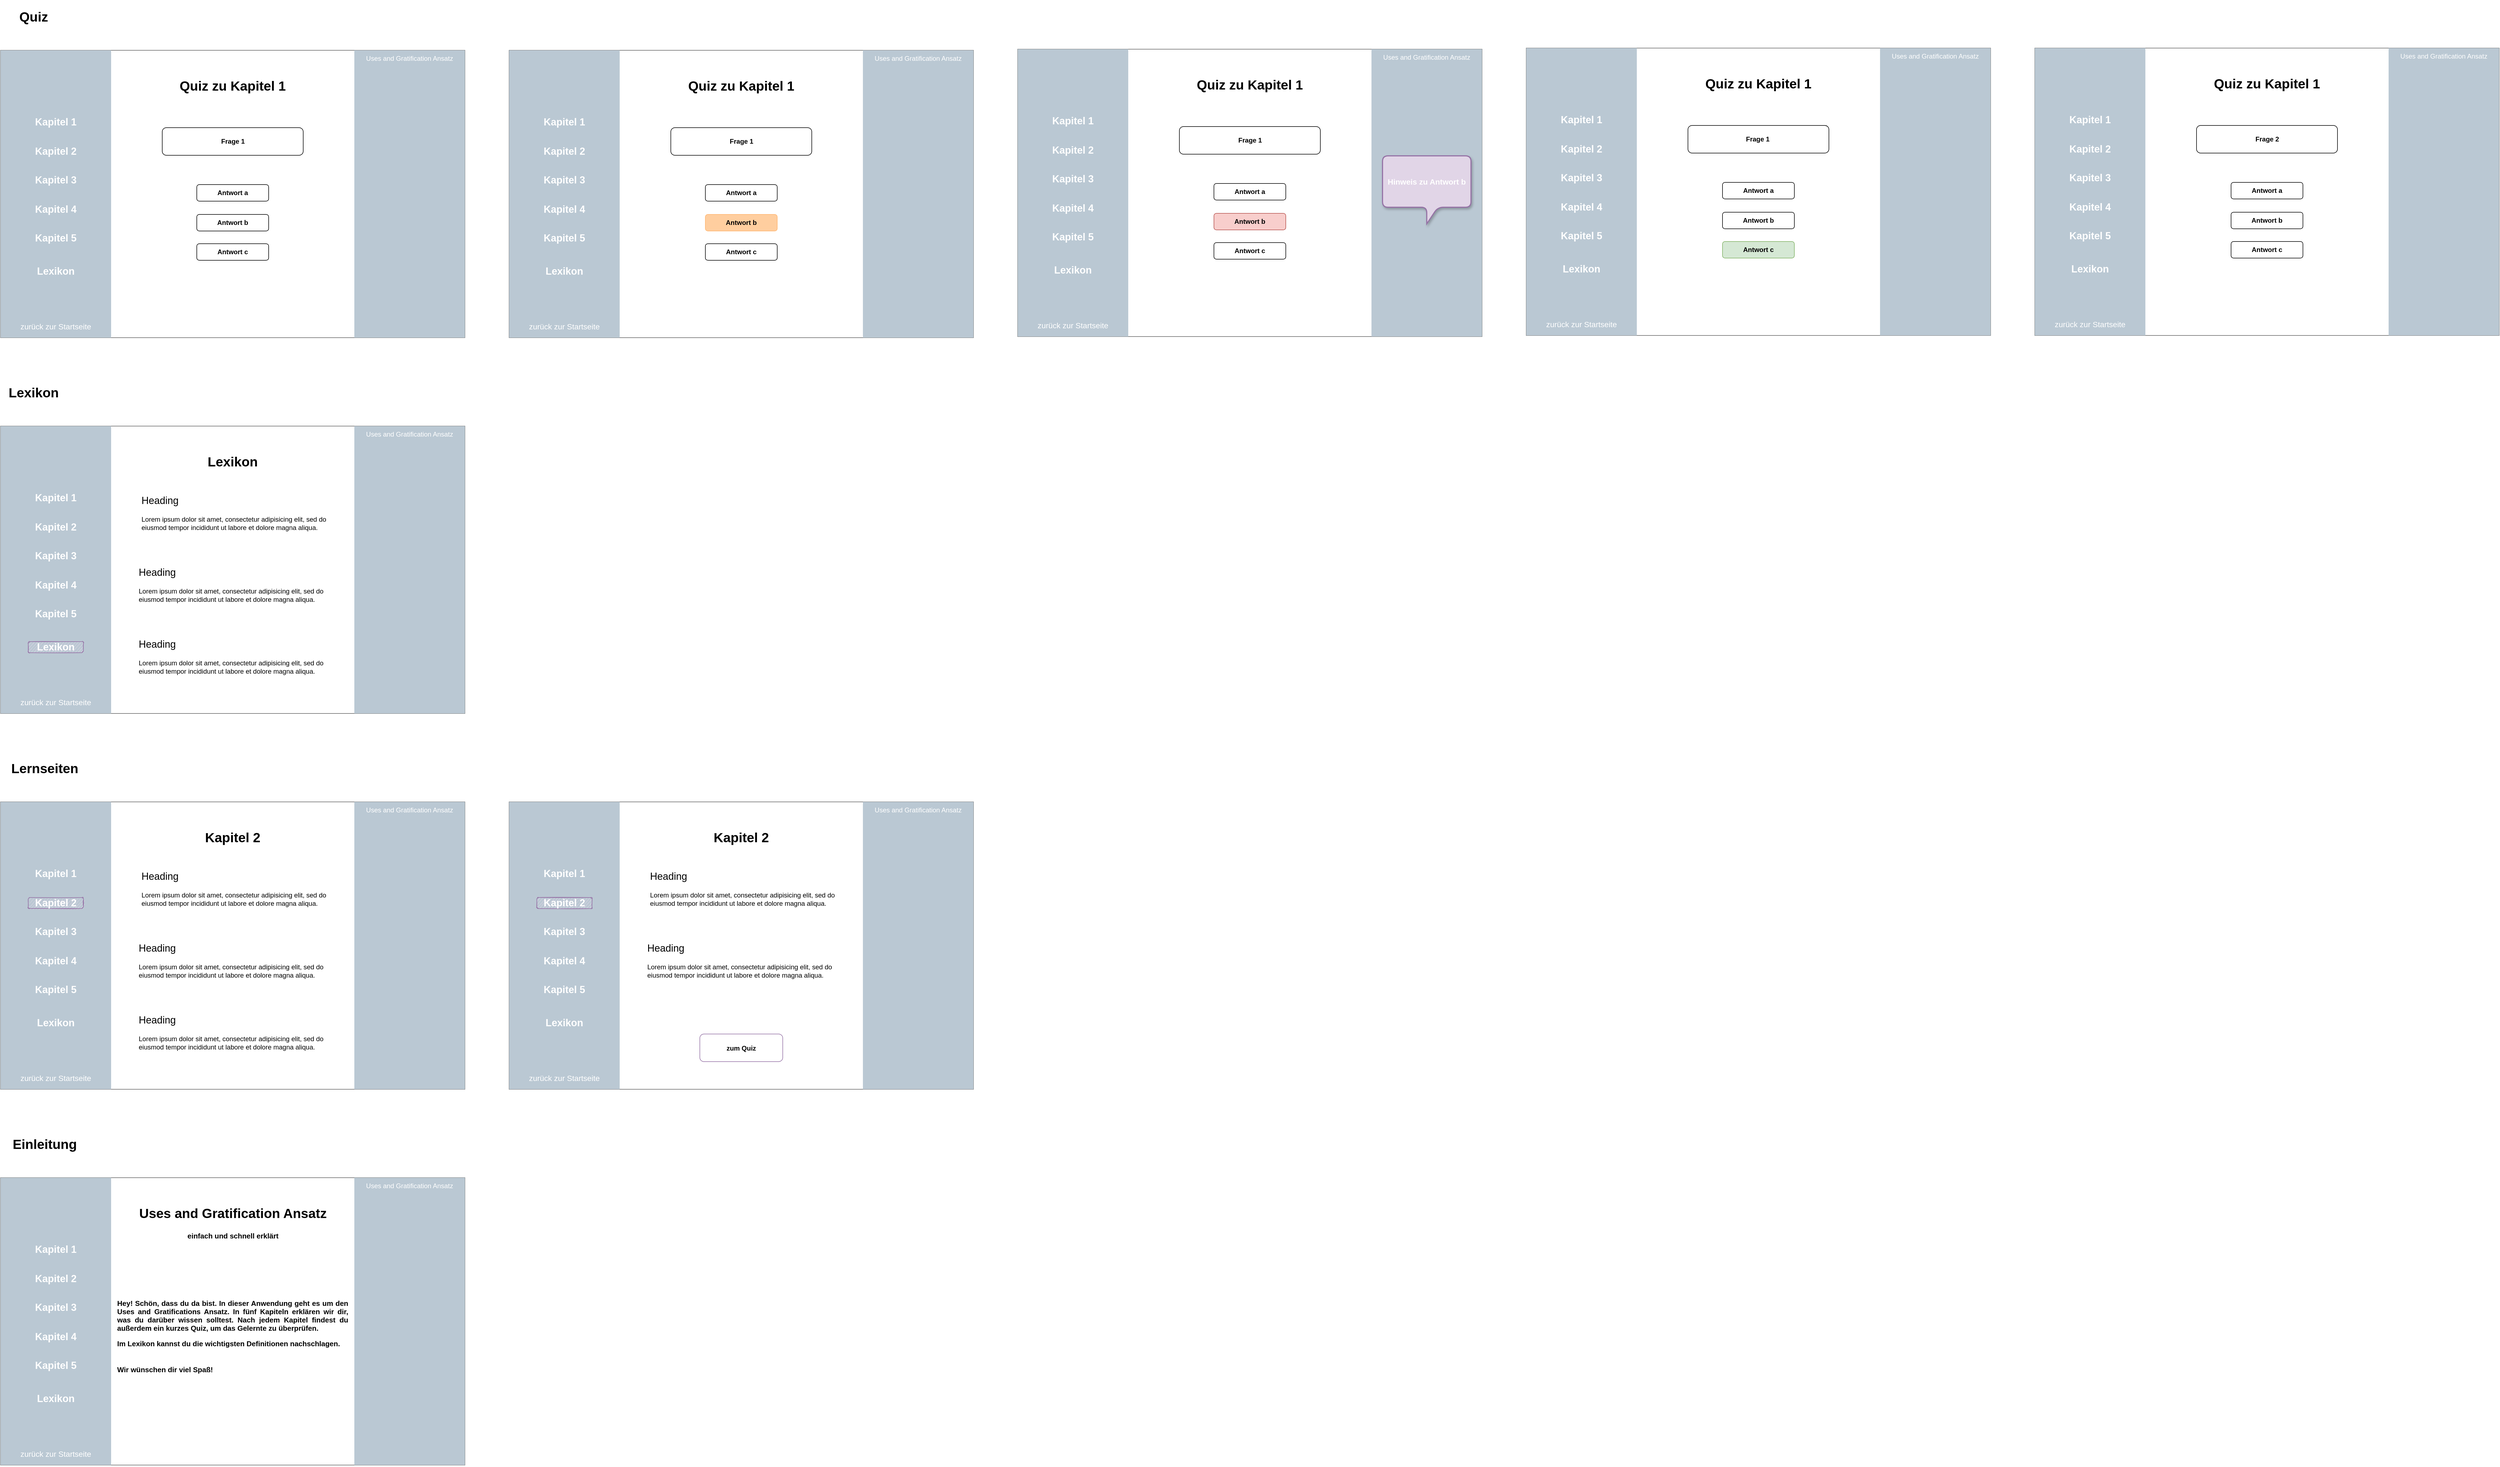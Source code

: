 <mxfile version="14.6.13" type="device"><diagram id="f80fWPMVL2kxxbY2-83i" name="Seite-1"><mxGraphModel dx="1450" dy="1092" grid="1" gridSize="10" guides="1" tooltips="1" connect="1" arrows="1" fold="1" page="1" pageScale="1" pageWidth="2336" pageHeight="1654" math="0" shadow="0"><root><mxCell id="0"/><mxCell id="1" parent="0"/><mxCell id="KpvY7BGP-qrZuHmAkYZf-1" value="" style="rounded=0;whiteSpace=wrap;html=1;strokeWidth=1;strokeColor=#666666;fontColor=#333333;fillColor=#FFFFFF;" parent="1" vertex="1"><mxGeometry x="200" y="160" width="840" height="520" as="geometry"/></mxCell><mxCell id="KpvY7BGP-qrZuHmAkYZf-2" value="&lt;b&gt;Frage 1&lt;/b&gt;" style="rounded=1;whiteSpace=wrap;html=1;strokeWidth=1;fillColor=#FFFFFF;" parent="1" vertex="1"><mxGeometry x="492.5" y="300" width="255" height="50" as="geometry"/></mxCell><mxCell id="KpvY7BGP-qrZuHmAkYZf-3" value="&lt;b&gt;Antwort a&lt;/b&gt;" style="rounded=1;whiteSpace=wrap;html=1;strokeWidth=1;fillColor=#FFFFFF;" parent="1" vertex="1"><mxGeometry x="555" y="403" width="130" height="30" as="geometry"/></mxCell><mxCell id="KpvY7BGP-qrZuHmAkYZf-4" value="&lt;b&gt;Antwort b&lt;/b&gt;" style="rounded=1;whiteSpace=wrap;html=1;strokeWidth=1;fillColor=#FFFFFF;" parent="1" vertex="1"><mxGeometry x="555" y="457" width="130" height="30" as="geometry"/></mxCell><mxCell id="KpvY7BGP-qrZuHmAkYZf-5" value="&lt;b&gt;Antwort c&lt;/b&gt;" style="rounded=1;whiteSpace=wrap;html=1;strokeWidth=1;fillColor=#FFFFFF;" parent="1" vertex="1"><mxGeometry x="555" y="510" width="130" height="30" as="geometry"/></mxCell><mxCell id="KpvY7BGP-qrZuHmAkYZf-7" value="&lt;h1&gt;Quiz zu Kapitel 1&lt;/h1&gt;" style="text;html=1;strokeColor=none;fillColor=none;align=center;verticalAlign=middle;whiteSpace=wrap;rounded=0;" parent="1" vertex="1"><mxGeometry x="491.25" y="200" width="257.5" height="50" as="geometry"/></mxCell><mxCell id="KpvY7BGP-qrZuHmAkYZf-8" value="" style="rounded=0;whiteSpace=wrap;html=1;strokeWidth=1;fillColor=#bac8d3;strokeColor=none;" parent="1" vertex="1"><mxGeometry x="200" y="160" width="200" height="520" as="geometry"/></mxCell><mxCell id="KpvY7BGP-qrZuHmAkYZf-9" value="" style="rounded=0;whiteSpace=wrap;html=1;strokeWidth=2;fillColor=#bac8d3;strokeColor=none;" parent="1" vertex="1"><mxGeometry x="840" y="160" width="200" height="520" as="geometry"/></mxCell><mxCell id="KpvY7BGP-qrZuHmAkYZf-15" value="&lt;h2&gt;&lt;b&gt;&lt;font color=&quot;#ffffff&quot;&gt;Lexikon&lt;/font&gt;&lt;/b&gt;&lt;/h2&gt;" style="text;html=1;strokeColor=none;fillColor=none;align=center;verticalAlign=middle;whiteSpace=wrap;rounded=0;" parent="1" vertex="1"><mxGeometry x="250" y="550" width="100" height="20" as="geometry"/></mxCell><mxCell id="KpvY7BGP-qrZuHmAkYZf-10" value="&lt;h2&gt;&lt;b&gt;&lt;font color=&quot;#ffffff&quot;&gt;Kapitel 1&lt;/font&gt;&lt;/b&gt;&lt;/h2&gt;" style="text;html=1;strokeColor=none;fillColor=none;align=center;verticalAlign=middle;whiteSpace=wrap;rounded=0;" parent="1" vertex="1"><mxGeometry x="250" y="280" width="100" height="20" as="geometry"/></mxCell><mxCell id="KpvY7BGP-qrZuHmAkYZf-11" value="&lt;h2&gt;&lt;b&gt;&lt;font color=&quot;#ffffff&quot;&gt;Kapitel 2&lt;/font&gt;&lt;/b&gt;&lt;/h2&gt;" style="text;html=1;strokeColor=none;fillColor=none;align=center;verticalAlign=middle;whiteSpace=wrap;rounded=0;" parent="1" vertex="1"><mxGeometry x="250" y="333" width="100" height="20" as="geometry"/></mxCell><mxCell id="KpvY7BGP-qrZuHmAkYZf-12" value="&lt;h2&gt;&lt;b&gt;&lt;font color=&quot;#ffffff&quot;&gt;Kapitel 3&lt;/font&gt;&lt;/b&gt;&lt;/h2&gt;" style="text;html=1;strokeColor=none;fillColor=none;align=center;verticalAlign=middle;whiteSpace=wrap;rounded=0;" parent="1" vertex="1"><mxGeometry x="250" y="385" width="100" height="20" as="geometry"/></mxCell><mxCell id="KpvY7BGP-qrZuHmAkYZf-13" value="&lt;h2&gt;&lt;b&gt;&lt;font color=&quot;#ffffff&quot;&gt;Kapitel 4&lt;/font&gt;&lt;/b&gt;&lt;/h2&gt;" style="text;html=1;strokeColor=none;fillColor=none;align=center;verticalAlign=middle;whiteSpace=wrap;rounded=0;" parent="1" vertex="1"><mxGeometry x="250" y="438" width="100" height="20" as="geometry"/></mxCell><mxCell id="KpvY7BGP-qrZuHmAkYZf-14" value="&lt;h2&gt;&lt;b&gt;&lt;font color=&quot;#ffffff&quot;&gt;Kapitel 5&lt;/font&gt;&lt;/b&gt;&lt;/h2&gt;" style="text;html=1;strokeColor=none;fillColor=none;align=center;verticalAlign=middle;whiteSpace=wrap;rounded=0;" parent="1" vertex="1"><mxGeometry x="250" y="490" width="100" height="20" as="geometry"/></mxCell><mxCell id="KpvY7BGP-qrZuHmAkYZf-17" value="&lt;h3&gt;&lt;font color=&quot;#ffffff&quot; style=&quot;font-weight: normal&quot;&gt;zurück zur Startseite&lt;/font&gt;&lt;/h3&gt;" style="text;html=1;strokeColor=none;fillColor=none;align=center;verticalAlign=middle;whiteSpace=wrap;rounded=0;" parent="1" vertex="1"><mxGeometry x="225" y="650" width="150" height="20" as="geometry"/></mxCell><mxCell id="KpvY7BGP-qrZuHmAkYZf-18" value="" style="rounded=0;whiteSpace=wrap;html=1;strokeWidth=1;strokeColor=#666666;fontColor=#333333;fillColor=#FFFFFF;" parent="1" vertex="1"><mxGeometry x="1120" y="160" width="840" height="520" as="geometry"/></mxCell><mxCell id="KpvY7BGP-qrZuHmAkYZf-19" value="&lt;b&gt;Frage 1&lt;/b&gt;" style="rounded=1;whiteSpace=wrap;html=1;strokeWidth=1;fillColor=#FFFFFF;" parent="1" vertex="1"><mxGeometry x="1412.5" y="300" width="255" height="50" as="geometry"/></mxCell><mxCell id="KpvY7BGP-qrZuHmAkYZf-20" value="&lt;b&gt;Antwort a&lt;/b&gt;" style="rounded=1;whiteSpace=wrap;html=1;strokeWidth=1;fillColor=#FFFFFF;" parent="1" vertex="1"><mxGeometry x="1475" y="403" width="130" height="30" as="geometry"/></mxCell><mxCell id="KpvY7BGP-qrZuHmAkYZf-21" value="&lt;b&gt;Antwort b&lt;/b&gt;" style="rounded=1;whiteSpace=wrap;html=1;strokeWidth=1;strokeColor=#FFB570;fillColor=#FFCE9F;" parent="1" vertex="1"><mxGeometry x="1475" y="457" width="130" height="30" as="geometry"/></mxCell><mxCell id="KpvY7BGP-qrZuHmAkYZf-22" value="&lt;b&gt;Antwort c&lt;/b&gt;" style="rounded=1;whiteSpace=wrap;html=1;strokeWidth=1;fillColor=#FFFFFF;" parent="1" vertex="1"><mxGeometry x="1475" y="510" width="130" height="30" as="geometry"/></mxCell><mxCell id="KpvY7BGP-qrZuHmAkYZf-23" value="&lt;h1&gt;Quiz zu Kapitel 1&lt;/h1&gt;" style="text;html=1;strokeColor=none;fillColor=none;align=center;verticalAlign=middle;whiteSpace=wrap;rounded=0;" parent="1" vertex="1"><mxGeometry x="1411.25" y="200" width="257.5" height="50" as="geometry"/></mxCell><mxCell id="KpvY7BGP-qrZuHmAkYZf-24" value="" style="rounded=0;whiteSpace=wrap;html=1;strokeWidth=1;fillColor=#bac8d3;strokeColor=none;" parent="1" vertex="1"><mxGeometry x="1120" y="160" width="200" height="520" as="geometry"/></mxCell><mxCell id="KpvY7BGP-qrZuHmAkYZf-25" value="" style="rounded=0;whiteSpace=wrap;html=1;strokeWidth=2;fillColor=#bac8d3;strokeColor=none;" parent="1" vertex="1"><mxGeometry x="1760" y="160" width="200" height="520" as="geometry"/></mxCell><mxCell id="KpvY7BGP-qrZuHmAkYZf-26" value="&lt;h2&gt;&lt;b&gt;&lt;font color=&quot;#ffffff&quot;&gt;Lexikon&lt;/font&gt;&lt;/b&gt;&lt;/h2&gt;" style="text;html=1;strokeColor=none;fillColor=none;align=center;verticalAlign=middle;whiteSpace=wrap;rounded=0;" parent="1" vertex="1"><mxGeometry x="1170" y="550" width="100" height="20" as="geometry"/></mxCell><mxCell id="KpvY7BGP-qrZuHmAkYZf-27" value="&lt;h2&gt;&lt;b&gt;&lt;font color=&quot;#ffffff&quot;&gt;Kapitel 1&lt;/font&gt;&lt;/b&gt;&lt;/h2&gt;" style="text;html=1;strokeColor=none;fillColor=none;align=center;verticalAlign=middle;whiteSpace=wrap;rounded=0;" parent="1" vertex="1"><mxGeometry x="1170" y="280" width="100" height="20" as="geometry"/></mxCell><mxCell id="KpvY7BGP-qrZuHmAkYZf-28" value="&lt;h2&gt;&lt;b&gt;&lt;font color=&quot;#ffffff&quot;&gt;Kapitel 2&lt;/font&gt;&lt;/b&gt;&lt;/h2&gt;" style="text;html=1;strokeColor=none;fillColor=none;align=center;verticalAlign=middle;whiteSpace=wrap;rounded=0;" parent="1" vertex="1"><mxGeometry x="1170" y="333" width="100" height="20" as="geometry"/></mxCell><mxCell id="KpvY7BGP-qrZuHmAkYZf-29" value="&lt;h2&gt;&lt;b&gt;&lt;font color=&quot;#ffffff&quot;&gt;Kapitel 3&lt;/font&gt;&lt;/b&gt;&lt;/h2&gt;" style="text;html=1;strokeColor=none;fillColor=none;align=center;verticalAlign=middle;whiteSpace=wrap;rounded=0;" parent="1" vertex="1"><mxGeometry x="1170" y="385" width="100" height="20" as="geometry"/></mxCell><mxCell id="KpvY7BGP-qrZuHmAkYZf-30" value="&lt;h2&gt;&lt;b&gt;&lt;font color=&quot;#ffffff&quot;&gt;Kapitel 4&lt;/font&gt;&lt;/b&gt;&lt;/h2&gt;" style="text;html=1;strokeColor=none;fillColor=none;align=center;verticalAlign=middle;whiteSpace=wrap;rounded=0;" parent="1" vertex="1"><mxGeometry x="1170" y="438" width="100" height="20" as="geometry"/></mxCell><mxCell id="KpvY7BGP-qrZuHmAkYZf-31" value="&lt;h2&gt;&lt;b&gt;&lt;font color=&quot;#ffffff&quot;&gt;Kapitel 5&lt;/font&gt;&lt;/b&gt;&lt;/h2&gt;" style="text;html=1;strokeColor=none;fillColor=none;align=center;verticalAlign=middle;whiteSpace=wrap;rounded=0;" parent="1" vertex="1"><mxGeometry x="1170" y="490" width="100" height="20" as="geometry"/></mxCell><mxCell id="KpvY7BGP-qrZuHmAkYZf-32" value="&lt;h3&gt;&lt;font color=&quot;#ffffff&quot; style=&quot;font-weight: normal&quot;&gt;zurück zur Startseite&lt;/font&gt;&lt;/h3&gt;" style="text;html=1;strokeColor=none;fillColor=none;align=center;verticalAlign=middle;whiteSpace=wrap;rounded=0;" parent="1" vertex="1"><mxGeometry x="1145" y="650" width="150" height="20" as="geometry"/></mxCell><mxCell id="KpvY7BGP-qrZuHmAkYZf-33" value="" style="rounded=0;whiteSpace=wrap;html=1;strokeWidth=1;strokeColor=#666666;fontColor=#333333;fillColor=#FFFFFF;" parent="1" vertex="1"><mxGeometry x="2040" y="158" width="840" height="520" as="geometry"/></mxCell><mxCell id="KpvY7BGP-qrZuHmAkYZf-34" value="&lt;b&gt;Frage 1&lt;/b&gt;" style="rounded=1;whiteSpace=wrap;html=1;strokeWidth=1;fillColor=#FFFFFF;" parent="1" vertex="1"><mxGeometry x="2332.5" y="298" width="255" height="50" as="geometry"/></mxCell><mxCell id="KpvY7BGP-qrZuHmAkYZf-35" value="&lt;b&gt;Antwort a&lt;/b&gt;" style="rounded=1;whiteSpace=wrap;html=1;strokeWidth=1;fillColor=#FFFFFF;" parent="1" vertex="1"><mxGeometry x="2395" y="401" width="130" height="30" as="geometry"/></mxCell><mxCell id="KpvY7BGP-qrZuHmAkYZf-36" value="&lt;b&gt;Antwort b&lt;/b&gt;" style="rounded=1;whiteSpace=wrap;html=1;strokeWidth=1;fillColor=#f8cecc;strokeColor=#b85450;" parent="1" vertex="1"><mxGeometry x="2395" y="455" width="130" height="30" as="geometry"/></mxCell><mxCell id="KpvY7BGP-qrZuHmAkYZf-37" value="&lt;b&gt;Antwort c&lt;/b&gt;" style="rounded=1;whiteSpace=wrap;html=1;strokeWidth=1;fillColor=#FFFFFF;" parent="1" vertex="1"><mxGeometry x="2395" y="508" width="130" height="30" as="geometry"/></mxCell><mxCell id="KpvY7BGP-qrZuHmAkYZf-38" value="&lt;h1&gt;Quiz zu Kapitel 1&lt;/h1&gt;" style="text;html=1;strokeColor=none;fillColor=none;align=center;verticalAlign=middle;whiteSpace=wrap;rounded=0;" parent="1" vertex="1"><mxGeometry x="2331.25" y="198" width="257.5" height="50" as="geometry"/></mxCell><mxCell id="KpvY7BGP-qrZuHmAkYZf-39" value="" style="rounded=0;whiteSpace=wrap;html=1;strokeWidth=1;fillColor=#bac8d3;strokeColor=none;" parent="1" vertex="1"><mxGeometry x="2040" y="158" width="200" height="520" as="geometry"/></mxCell><mxCell id="KpvY7BGP-qrZuHmAkYZf-40" value="" style="rounded=0;whiteSpace=wrap;html=1;strokeWidth=2;fillColor=#bac8d3;strokeColor=none;" parent="1" vertex="1"><mxGeometry x="2680" y="158" width="200" height="520" as="geometry"/></mxCell><mxCell id="KpvY7BGP-qrZuHmAkYZf-41" value="&lt;h2&gt;&lt;b&gt;&lt;font color=&quot;#ffffff&quot;&gt;Lexikon&lt;/font&gt;&lt;/b&gt;&lt;/h2&gt;" style="text;html=1;strokeColor=none;fillColor=none;align=center;verticalAlign=middle;whiteSpace=wrap;rounded=0;" parent="1" vertex="1"><mxGeometry x="2090" y="548" width="100" height="20" as="geometry"/></mxCell><mxCell id="KpvY7BGP-qrZuHmAkYZf-42" value="&lt;h2&gt;&lt;b&gt;&lt;font color=&quot;#ffffff&quot;&gt;Kapitel 1&lt;/font&gt;&lt;/b&gt;&lt;/h2&gt;" style="text;html=1;strokeColor=none;fillColor=none;align=center;verticalAlign=middle;whiteSpace=wrap;rounded=0;" parent="1" vertex="1"><mxGeometry x="2090" y="278" width="100" height="20" as="geometry"/></mxCell><mxCell id="KpvY7BGP-qrZuHmAkYZf-43" value="&lt;h2&gt;&lt;b&gt;&lt;font color=&quot;#ffffff&quot;&gt;Kapitel 2&lt;/font&gt;&lt;/b&gt;&lt;/h2&gt;" style="text;html=1;strokeColor=none;fillColor=none;align=center;verticalAlign=middle;whiteSpace=wrap;rounded=0;" parent="1" vertex="1"><mxGeometry x="2090" y="331" width="100" height="20" as="geometry"/></mxCell><mxCell id="KpvY7BGP-qrZuHmAkYZf-44" value="&lt;h2&gt;&lt;b&gt;&lt;font color=&quot;#ffffff&quot;&gt;Kapitel 3&lt;/font&gt;&lt;/b&gt;&lt;/h2&gt;" style="text;html=1;strokeColor=none;fillColor=none;align=center;verticalAlign=middle;whiteSpace=wrap;rounded=0;" parent="1" vertex="1"><mxGeometry x="2090" y="383" width="100" height="20" as="geometry"/></mxCell><mxCell id="KpvY7BGP-qrZuHmAkYZf-45" value="&lt;h2&gt;&lt;b&gt;&lt;font color=&quot;#ffffff&quot;&gt;Kapitel 4&lt;/font&gt;&lt;/b&gt;&lt;/h2&gt;" style="text;html=1;strokeColor=none;fillColor=none;align=center;verticalAlign=middle;whiteSpace=wrap;rounded=0;" parent="1" vertex="1"><mxGeometry x="2090" y="436" width="100" height="20" as="geometry"/></mxCell><mxCell id="KpvY7BGP-qrZuHmAkYZf-46" value="&lt;h2&gt;&lt;b&gt;&lt;font color=&quot;#ffffff&quot;&gt;Kapitel 5&lt;/font&gt;&lt;/b&gt;&lt;/h2&gt;" style="text;html=1;strokeColor=none;fillColor=none;align=center;verticalAlign=middle;whiteSpace=wrap;rounded=0;" parent="1" vertex="1"><mxGeometry x="2090" y="488" width="100" height="20" as="geometry"/></mxCell><mxCell id="KpvY7BGP-qrZuHmAkYZf-47" value="&lt;h3&gt;&lt;font color=&quot;#ffffff&quot; style=&quot;font-weight: normal&quot;&gt;zurück zur Startseite&lt;/font&gt;&lt;/h3&gt;" style="text;html=1;strokeColor=none;fillColor=none;align=center;verticalAlign=middle;whiteSpace=wrap;rounded=0;" parent="1" vertex="1"><mxGeometry x="2065" y="648" width="150" height="20" as="geometry"/></mxCell><mxCell id="KpvY7BGP-qrZuHmAkYZf-48" value="" style="rounded=0;whiteSpace=wrap;html=1;strokeWidth=1;strokeColor=#666666;fontColor=#333333;fillColor=#FFFFFF;" parent="1" vertex="1"><mxGeometry x="2960" y="156" width="840" height="520" as="geometry"/></mxCell><mxCell id="KpvY7BGP-qrZuHmAkYZf-49" value="&lt;b&gt;Frage 1&amp;nbsp;&lt;/b&gt;" style="rounded=1;whiteSpace=wrap;html=1;strokeWidth=1;fillColor=#FFFFFF;" parent="1" vertex="1"><mxGeometry x="3252.5" y="296" width="255" height="50" as="geometry"/></mxCell><mxCell id="KpvY7BGP-qrZuHmAkYZf-50" value="&lt;b&gt;Antwort a&lt;/b&gt;" style="rounded=1;whiteSpace=wrap;html=1;strokeWidth=1;fillColor=#FFFFFF;" parent="1" vertex="1"><mxGeometry x="3315" y="399" width="130" height="30" as="geometry"/></mxCell><mxCell id="KpvY7BGP-qrZuHmAkYZf-51" value="&lt;b&gt;Antwort b&lt;/b&gt;" style="rounded=1;whiteSpace=wrap;html=1;strokeWidth=1;fillColor=#FFFFFF;" parent="1" vertex="1"><mxGeometry x="3315" y="453" width="130" height="30" as="geometry"/></mxCell><mxCell id="KpvY7BGP-qrZuHmAkYZf-52" value="&lt;b&gt;Antwort c&lt;/b&gt;" style="rounded=1;whiteSpace=wrap;html=1;strokeWidth=1;fillColor=#d5e8d4;strokeColor=#82b366;" parent="1" vertex="1"><mxGeometry x="3315" y="506" width="130" height="30" as="geometry"/></mxCell><mxCell id="KpvY7BGP-qrZuHmAkYZf-53" value="&lt;h1&gt;Quiz zu Kapitel 1&lt;/h1&gt;" style="text;html=1;strokeColor=none;fillColor=none;align=center;verticalAlign=middle;whiteSpace=wrap;rounded=0;" parent="1" vertex="1"><mxGeometry x="3251.25" y="196" width="257.5" height="50" as="geometry"/></mxCell><mxCell id="KpvY7BGP-qrZuHmAkYZf-54" value="" style="rounded=0;whiteSpace=wrap;html=1;strokeWidth=1;fillColor=#bac8d3;strokeColor=none;" parent="1" vertex="1"><mxGeometry x="2960" y="156" width="200" height="520" as="geometry"/></mxCell><mxCell id="KpvY7BGP-qrZuHmAkYZf-55" value="" style="rounded=0;whiteSpace=wrap;html=1;strokeWidth=2;fillColor=#bac8d3;strokeColor=none;" parent="1" vertex="1"><mxGeometry x="3600" y="156" width="200" height="520" as="geometry"/></mxCell><mxCell id="KpvY7BGP-qrZuHmAkYZf-56" value="&lt;h2&gt;&lt;b&gt;&lt;font color=&quot;#ffffff&quot;&gt;Lexikon&lt;/font&gt;&lt;/b&gt;&lt;/h2&gt;" style="text;html=1;strokeColor=none;fillColor=none;align=center;verticalAlign=middle;whiteSpace=wrap;rounded=0;" parent="1" vertex="1"><mxGeometry x="3010" y="546" width="100" height="20" as="geometry"/></mxCell><mxCell id="KpvY7BGP-qrZuHmAkYZf-57" value="&lt;h2&gt;&lt;b&gt;&lt;font color=&quot;#ffffff&quot;&gt;Kapitel 1&lt;/font&gt;&lt;/b&gt;&lt;/h2&gt;" style="text;html=1;strokeColor=none;fillColor=none;align=center;verticalAlign=middle;whiteSpace=wrap;rounded=0;" parent="1" vertex="1"><mxGeometry x="3010" y="276" width="100" height="20" as="geometry"/></mxCell><mxCell id="KpvY7BGP-qrZuHmAkYZf-58" value="&lt;h2&gt;&lt;b&gt;&lt;font color=&quot;#ffffff&quot;&gt;Kapitel 2&lt;/font&gt;&lt;/b&gt;&lt;/h2&gt;" style="text;html=1;strokeColor=none;fillColor=none;align=center;verticalAlign=middle;whiteSpace=wrap;rounded=0;" parent="1" vertex="1"><mxGeometry x="3010" y="329" width="100" height="20" as="geometry"/></mxCell><mxCell id="KpvY7BGP-qrZuHmAkYZf-59" value="&lt;h2&gt;&lt;b&gt;&lt;font color=&quot;#ffffff&quot;&gt;Kapitel 3&lt;/font&gt;&lt;/b&gt;&lt;/h2&gt;" style="text;html=1;strokeColor=none;fillColor=none;align=center;verticalAlign=middle;whiteSpace=wrap;rounded=0;" parent="1" vertex="1"><mxGeometry x="3010" y="381" width="100" height="20" as="geometry"/></mxCell><mxCell id="KpvY7BGP-qrZuHmAkYZf-60" value="&lt;h2&gt;&lt;b&gt;&lt;font color=&quot;#ffffff&quot;&gt;Kapitel 4&lt;/font&gt;&lt;/b&gt;&lt;/h2&gt;" style="text;html=1;strokeColor=none;fillColor=none;align=center;verticalAlign=middle;whiteSpace=wrap;rounded=0;" parent="1" vertex="1"><mxGeometry x="3010" y="434" width="100" height="20" as="geometry"/></mxCell><mxCell id="KpvY7BGP-qrZuHmAkYZf-61" value="&lt;h2&gt;&lt;b&gt;&lt;font color=&quot;#ffffff&quot;&gt;Kapitel 5&lt;/font&gt;&lt;/b&gt;&lt;/h2&gt;" style="text;html=1;strokeColor=none;fillColor=none;align=center;verticalAlign=middle;whiteSpace=wrap;rounded=0;" parent="1" vertex="1"><mxGeometry x="3010" y="486" width="100" height="20" as="geometry"/></mxCell><mxCell id="KpvY7BGP-qrZuHmAkYZf-62" value="&lt;h3&gt;&lt;font color=&quot;#ffffff&quot; style=&quot;font-weight: normal&quot;&gt;zurück zur Startseite&lt;/font&gt;&lt;/h3&gt;" style="text;html=1;strokeColor=none;fillColor=none;align=center;verticalAlign=middle;whiteSpace=wrap;rounded=0;" parent="1" vertex="1"><mxGeometry x="2985" y="646" width="150" height="20" as="geometry"/></mxCell><mxCell id="KpvY7BGP-qrZuHmAkYZf-63" value="&lt;h3&gt;&lt;font color=&quot;#ffffff&quot;&gt;Hinweis zu Antwort b&lt;/font&gt;&lt;/h3&gt;" style="shape=callout;whiteSpace=wrap;html=1;perimeter=calloutPerimeter;strokeColor=#9673a6;strokeWidth=2;fillColor=#e1d5e7;sketch=0;rounded=1;shadow=1;" parent="1" vertex="1"><mxGeometry x="2700" y="351" width="160" height="123" as="geometry"/></mxCell><mxCell id="KpvY7BGP-qrZuHmAkYZf-64" value="" style="rounded=0;whiteSpace=wrap;html=1;strokeWidth=1;strokeColor=#666666;fontColor=#333333;fillColor=#FFFFFF;" parent="1" vertex="1"><mxGeometry x="3880" y="156" width="840" height="520" as="geometry"/></mxCell><mxCell id="KpvY7BGP-qrZuHmAkYZf-65" value="&lt;b&gt;Frage 2&lt;/b&gt;" style="rounded=1;whiteSpace=wrap;html=1;strokeWidth=1;fillColor=#FFFFFF;" parent="1" vertex="1"><mxGeometry x="4172.5" y="296" width="255" height="50" as="geometry"/></mxCell><mxCell id="KpvY7BGP-qrZuHmAkYZf-66" value="&lt;b&gt;Antwort a&lt;/b&gt;" style="rounded=1;whiteSpace=wrap;html=1;strokeWidth=1;fillColor=#FFFFFF;" parent="1" vertex="1"><mxGeometry x="4235" y="399" width="130" height="30" as="geometry"/></mxCell><mxCell id="KpvY7BGP-qrZuHmAkYZf-67" value="&lt;b&gt;Antwort b&lt;/b&gt;" style="rounded=1;whiteSpace=wrap;html=1;strokeWidth=1;fillColor=#FFFFFF;" parent="1" vertex="1"><mxGeometry x="4235" y="453" width="130" height="30" as="geometry"/></mxCell><mxCell id="KpvY7BGP-qrZuHmAkYZf-68" value="&lt;b&gt;Antwort c&lt;/b&gt;" style="rounded=1;whiteSpace=wrap;html=1;strokeWidth=1;fillColor=#FFFFFF;" parent="1" vertex="1"><mxGeometry x="4235" y="506" width="130" height="30" as="geometry"/></mxCell><mxCell id="KpvY7BGP-qrZuHmAkYZf-69" value="&lt;h1&gt;Quiz zu Kapitel 1&lt;/h1&gt;" style="text;html=1;strokeColor=none;fillColor=none;align=center;verticalAlign=middle;whiteSpace=wrap;rounded=0;" parent="1" vertex="1"><mxGeometry x="4171.25" y="196" width="257.5" height="50" as="geometry"/></mxCell><mxCell id="KpvY7BGP-qrZuHmAkYZf-70" value="" style="rounded=0;whiteSpace=wrap;html=1;strokeWidth=1;fillColor=#bac8d3;strokeColor=none;" parent="1" vertex="1"><mxGeometry x="3880" y="156" width="200" height="520" as="geometry"/></mxCell><mxCell id="KpvY7BGP-qrZuHmAkYZf-71" value="" style="rounded=0;whiteSpace=wrap;html=1;strokeWidth=2;fillColor=#bac8d3;strokeColor=none;" parent="1" vertex="1"><mxGeometry x="4520" y="156" width="200" height="520" as="geometry"/></mxCell><mxCell id="KpvY7BGP-qrZuHmAkYZf-72" value="&lt;h2&gt;&lt;b&gt;&lt;font color=&quot;#ffffff&quot;&gt;Lexikon&lt;/font&gt;&lt;/b&gt;&lt;/h2&gt;" style="text;html=1;strokeColor=none;fillColor=none;align=center;verticalAlign=middle;whiteSpace=wrap;rounded=0;" parent="1" vertex="1"><mxGeometry x="3930" y="546" width="100" height="20" as="geometry"/></mxCell><mxCell id="KpvY7BGP-qrZuHmAkYZf-73" value="&lt;h2&gt;&lt;b&gt;&lt;font color=&quot;#ffffff&quot;&gt;Kapitel 1&lt;/font&gt;&lt;/b&gt;&lt;/h2&gt;" style="text;html=1;strokeColor=none;fillColor=none;align=center;verticalAlign=middle;whiteSpace=wrap;rounded=0;" parent="1" vertex="1"><mxGeometry x="3930" y="276" width="100" height="20" as="geometry"/></mxCell><mxCell id="KpvY7BGP-qrZuHmAkYZf-74" value="&lt;h2&gt;&lt;b&gt;&lt;font color=&quot;#ffffff&quot;&gt;Kapitel 2&lt;/font&gt;&lt;/b&gt;&lt;/h2&gt;" style="text;html=1;strokeColor=none;fillColor=none;align=center;verticalAlign=middle;whiteSpace=wrap;rounded=0;" parent="1" vertex="1"><mxGeometry x="3930" y="329" width="100" height="20" as="geometry"/></mxCell><mxCell id="KpvY7BGP-qrZuHmAkYZf-75" value="&lt;h2&gt;&lt;b&gt;&lt;font color=&quot;#ffffff&quot;&gt;Kapitel 3&lt;/font&gt;&lt;/b&gt;&lt;/h2&gt;" style="text;html=1;strokeColor=none;fillColor=none;align=center;verticalAlign=middle;whiteSpace=wrap;rounded=0;" parent="1" vertex="1"><mxGeometry x="3930" y="381" width="100" height="20" as="geometry"/></mxCell><mxCell id="KpvY7BGP-qrZuHmAkYZf-76" value="&lt;h2&gt;&lt;b&gt;&lt;font color=&quot;#ffffff&quot;&gt;Kapitel 4&lt;/font&gt;&lt;/b&gt;&lt;/h2&gt;" style="text;html=1;strokeColor=none;fillColor=none;align=center;verticalAlign=middle;whiteSpace=wrap;rounded=0;" parent="1" vertex="1"><mxGeometry x="3930" y="434" width="100" height="20" as="geometry"/></mxCell><mxCell id="KpvY7BGP-qrZuHmAkYZf-77" value="&lt;h2&gt;&lt;b&gt;&lt;font color=&quot;#ffffff&quot;&gt;Kapitel 5&lt;/font&gt;&lt;/b&gt;&lt;/h2&gt;" style="text;html=1;strokeColor=none;fillColor=none;align=center;verticalAlign=middle;whiteSpace=wrap;rounded=0;" parent="1" vertex="1"><mxGeometry x="3930" y="486" width="100" height="20" as="geometry"/></mxCell><mxCell id="KpvY7BGP-qrZuHmAkYZf-78" value="&lt;h3&gt;&lt;font color=&quot;#ffffff&quot; style=&quot;font-weight: normal&quot;&gt;zurück zur Startseite&lt;/font&gt;&lt;/h3&gt;" style="text;html=1;strokeColor=none;fillColor=none;align=center;verticalAlign=middle;whiteSpace=wrap;rounded=0;" parent="1" vertex="1"><mxGeometry x="3905" y="646" width="150" height="20" as="geometry"/></mxCell><mxCell id="KpvY7BGP-qrZuHmAkYZf-79" value="&lt;h1&gt;Quiz&lt;/h1&gt;" style="text;html=1;strokeColor=none;fillColor=none;align=center;verticalAlign=middle;whiteSpace=wrap;rounded=0;" parent="1" vertex="1"><mxGeometry x="200" y="80" width="120" height="40" as="geometry"/></mxCell><mxCell id="KpvY7BGP-qrZuHmAkYZf-80" value="" style="rounded=0;whiteSpace=wrap;html=1;strokeWidth=1;strokeColor=#666666;fontColor=#333333;fillColor=#FFFFFF;" parent="1" vertex="1"><mxGeometry x="200" y="840" width="840" height="520" as="geometry"/></mxCell><mxCell id="KpvY7BGP-qrZuHmAkYZf-85" value="&lt;h1&gt;Lexikon&lt;/h1&gt;" style="text;html=1;strokeColor=none;fillColor=none;align=center;verticalAlign=middle;whiteSpace=wrap;rounded=0;" parent="1" vertex="1"><mxGeometry x="491.25" y="880" width="257.5" height="50" as="geometry"/></mxCell><mxCell id="KpvY7BGP-qrZuHmAkYZf-86" value="" style="rounded=0;whiteSpace=wrap;html=1;strokeWidth=1;fillColor=#bac8d3;strokeColor=none;" parent="1" vertex="1"><mxGeometry x="200" y="840" width="200" height="520" as="geometry"/></mxCell><mxCell id="KpvY7BGP-qrZuHmAkYZf-87" value="" style="rounded=0;whiteSpace=wrap;html=1;strokeWidth=2;fillColor=#bac8d3;strokeColor=none;" parent="1" vertex="1"><mxGeometry x="840" y="840" width="200" height="520" as="geometry"/></mxCell><mxCell id="KpvY7BGP-qrZuHmAkYZf-88" value="&lt;h2&gt;&lt;b&gt;&lt;font color=&quot;#ffffff&quot;&gt;Lexikon&lt;/font&gt;&lt;/b&gt;&lt;/h2&gt;" style="text;html=1;strokeColor=#9673a6;fillColor=#e1d5e7;align=center;verticalAlign=middle;whiteSpace=wrap;rounded=1;shadow=0;sketch=1;glass=0;" parent="1" vertex="1"><mxGeometry x="250" y="1230" width="100" height="20" as="geometry"/></mxCell><mxCell id="KpvY7BGP-qrZuHmAkYZf-89" value="&lt;h2&gt;&lt;b&gt;&lt;font color=&quot;#ffffff&quot;&gt;Kapitel 1&lt;/font&gt;&lt;/b&gt;&lt;/h2&gt;" style="text;html=1;strokeColor=none;fillColor=none;align=center;verticalAlign=middle;whiteSpace=wrap;rounded=0;" parent="1" vertex="1"><mxGeometry x="250" y="960" width="100" height="20" as="geometry"/></mxCell><mxCell id="KpvY7BGP-qrZuHmAkYZf-90" value="&lt;h2&gt;&lt;b&gt;&lt;font color=&quot;#ffffff&quot;&gt;Kapitel 2&lt;/font&gt;&lt;/b&gt;&lt;/h2&gt;" style="text;html=1;strokeColor=none;fillColor=none;align=center;verticalAlign=middle;whiteSpace=wrap;rounded=0;" parent="1" vertex="1"><mxGeometry x="250" y="1013" width="100" height="20" as="geometry"/></mxCell><mxCell id="KpvY7BGP-qrZuHmAkYZf-91" value="&lt;h2&gt;&lt;b&gt;&lt;font color=&quot;#ffffff&quot;&gt;Kapitel 3&lt;/font&gt;&lt;/b&gt;&lt;/h2&gt;" style="text;html=1;strokeColor=none;fillColor=none;align=center;verticalAlign=middle;whiteSpace=wrap;rounded=0;" parent="1" vertex="1"><mxGeometry x="250" y="1065" width="100" height="20" as="geometry"/></mxCell><mxCell id="KpvY7BGP-qrZuHmAkYZf-92" value="&lt;h2&gt;&lt;b&gt;&lt;font color=&quot;#ffffff&quot;&gt;Kapitel 4&lt;/font&gt;&lt;/b&gt;&lt;/h2&gt;" style="text;html=1;strokeColor=none;fillColor=none;align=center;verticalAlign=middle;whiteSpace=wrap;rounded=0;" parent="1" vertex="1"><mxGeometry x="250" y="1118" width="100" height="20" as="geometry"/></mxCell><mxCell id="KpvY7BGP-qrZuHmAkYZf-93" value="&lt;h2&gt;&lt;b&gt;&lt;font color=&quot;#ffffff&quot;&gt;Kapitel 5&lt;/font&gt;&lt;/b&gt;&lt;/h2&gt;" style="text;html=1;strokeColor=none;fillColor=none;align=center;verticalAlign=middle;whiteSpace=wrap;rounded=0;" parent="1" vertex="1"><mxGeometry x="250" y="1170" width="100" height="20" as="geometry"/></mxCell><mxCell id="KpvY7BGP-qrZuHmAkYZf-94" value="&lt;h3&gt;&lt;font color=&quot;#ffffff&quot; style=&quot;font-weight: normal&quot;&gt;zurück zur Startseite&lt;/font&gt;&lt;/h3&gt;" style="text;html=1;strokeColor=none;fillColor=none;align=center;verticalAlign=middle;whiteSpace=wrap;rounded=0;" parent="1" vertex="1"><mxGeometry x="225" y="1330" width="150" height="20" as="geometry"/></mxCell><mxCell id="KpvY7BGP-qrZuHmAkYZf-95" value="&lt;h1&gt;Lexikon&lt;/h1&gt;" style="text;html=1;strokeColor=none;fillColor=none;align=center;verticalAlign=middle;whiteSpace=wrap;rounded=0;" parent="1" vertex="1"><mxGeometry x="200" y="760" width="120" height="40" as="geometry"/></mxCell><mxCell id="KpvY7BGP-qrZuHmAkYZf-103" value="&lt;h2&gt;&lt;span style=&quot;font-weight: normal&quot;&gt;Heading&lt;/span&gt;&lt;/h2&gt;&lt;h4&gt;&lt;span style=&quot;font-weight: normal&quot;&gt;Lorem ipsum dolor sit amet, consectetur adipisicing elit, sed do eiusmod tempor incididunt ut labore et dolore magna aliqua.&lt;/span&gt;&lt;/h4&gt;" style="text;html=1;strokeColor=none;fillColor=none;spacing=5;spacingTop=-20;whiteSpace=wrap;overflow=hidden;rounded=0;shadow=1;glass=0;sketch=0;" parent="1" vertex="1"><mxGeometry x="450" y="960" width="350" height="100" as="geometry"/></mxCell><mxCell id="KpvY7BGP-qrZuHmAkYZf-104" value="&lt;h2&gt;&lt;span style=&quot;font-weight: normal&quot;&gt;Heading&lt;/span&gt;&lt;/h2&gt;&lt;h4&gt;&lt;span style=&quot;font-weight: normal&quot;&gt;Lorem ipsum dolor sit amet, consectetur adipisicing elit, sed do eiusmod tempor incididunt ut labore et dolore magna aliqua.&lt;/span&gt;&lt;/h4&gt;" style="text;html=1;strokeColor=none;fillColor=none;spacing=5;spacingTop=-20;whiteSpace=wrap;overflow=hidden;rounded=0;shadow=1;glass=0;sketch=0;" parent="1" vertex="1"><mxGeometry x="445" y="1090" width="350" height="100" as="geometry"/></mxCell><mxCell id="KpvY7BGP-qrZuHmAkYZf-105" value="&lt;h2&gt;&lt;span style=&quot;font-weight: normal&quot;&gt;Heading&lt;/span&gt;&lt;/h2&gt;&lt;h4&gt;&lt;span style=&quot;font-weight: normal&quot;&gt;Lorem ipsum dolor sit amet, consectetur adipisicing elit, sed do eiusmod tempor incididunt ut labore et dolore magna aliqua.&lt;/span&gt;&lt;/h4&gt;" style="text;html=1;strokeColor=none;fillColor=none;spacing=5;spacingTop=-20;whiteSpace=wrap;overflow=hidden;rounded=0;shadow=1;glass=0;sketch=0;" parent="1" vertex="1"><mxGeometry x="445" y="1220" width="350" height="100" as="geometry"/></mxCell><mxCell id="KpvY7BGP-qrZuHmAkYZf-106" value="" style="rounded=0;whiteSpace=wrap;html=1;strokeWidth=1;strokeColor=#666666;fontColor=#333333;fillColor=#FFFFFF;" parent="1" vertex="1"><mxGeometry x="200" y="1520" width="840" height="520" as="geometry"/></mxCell><mxCell id="KpvY7BGP-qrZuHmAkYZf-107" value="&lt;h1&gt;Kapitel 2&lt;/h1&gt;" style="text;html=1;strokeColor=none;fillColor=none;align=center;verticalAlign=middle;whiteSpace=wrap;rounded=0;" parent="1" vertex="1"><mxGeometry x="491.25" y="1560" width="257.5" height="50" as="geometry"/></mxCell><mxCell id="KpvY7BGP-qrZuHmAkYZf-108" value="" style="rounded=0;whiteSpace=wrap;html=1;strokeWidth=1;fillColor=#bac8d3;strokeColor=none;" parent="1" vertex="1"><mxGeometry x="200" y="1520" width="200" height="520" as="geometry"/></mxCell><mxCell id="KpvY7BGP-qrZuHmAkYZf-109" value="" style="rounded=0;whiteSpace=wrap;html=1;strokeWidth=2;fillColor=#bac8d3;strokeColor=none;" parent="1" vertex="1"><mxGeometry x="840" y="1520" width="200" height="520" as="geometry"/></mxCell><mxCell id="KpvY7BGP-qrZuHmAkYZf-110" value="&lt;h2&gt;&lt;b&gt;&lt;font color=&quot;#ffffff&quot;&gt;Lexikon&lt;/font&gt;&lt;/b&gt;&lt;/h2&gt;" style="text;html=1;align=center;verticalAlign=middle;whiteSpace=wrap;rounded=0;shadow=0;sketch=0;glass=0;" parent="1" vertex="1"><mxGeometry x="250" y="1910" width="100" height="20" as="geometry"/></mxCell><mxCell id="KpvY7BGP-qrZuHmAkYZf-111" value="&lt;h2&gt;&lt;b&gt;&lt;font color=&quot;#ffffff&quot;&gt;Kapitel 1&lt;/font&gt;&lt;/b&gt;&lt;/h2&gt;" style="text;html=1;strokeColor=none;fillColor=none;align=center;verticalAlign=middle;whiteSpace=wrap;rounded=0;" parent="1" vertex="1"><mxGeometry x="250" y="1640" width="100" height="20" as="geometry"/></mxCell><mxCell id="KpvY7BGP-qrZuHmAkYZf-112" value="&lt;h2&gt;&lt;b&gt;&lt;font color=&quot;#ffffff&quot;&gt;Kapitel 2&lt;/font&gt;&lt;/b&gt;&lt;/h2&gt;" style="text;html=1;strokeColor=#9673a6;align=center;verticalAlign=middle;whiteSpace=wrap;rounded=1;fillColor=#e1d5e7;sketch=1;" parent="1" vertex="1"><mxGeometry x="250" y="1693" width="100" height="20" as="geometry"/></mxCell><mxCell id="KpvY7BGP-qrZuHmAkYZf-113" value="&lt;h2&gt;&lt;b&gt;&lt;font color=&quot;#ffffff&quot;&gt;Kapitel 3&lt;/font&gt;&lt;/b&gt;&lt;/h2&gt;" style="text;html=1;strokeColor=none;fillColor=none;align=center;verticalAlign=middle;whiteSpace=wrap;rounded=0;" parent="1" vertex="1"><mxGeometry x="250" y="1745" width="100" height="20" as="geometry"/></mxCell><mxCell id="KpvY7BGP-qrZuHmAkYZf-114" value="&lt;h2&gt;&lt;b&gt;&lt;font color=&quot;#ffffff&quot;&gt;Kapitel 4&lt;/font&gt;&lt;/b&gt;&lt;/h2&gt;" style="text;html=1;strokeColor=none;fillColor=none;align=center;verticalAlign=middle;whiteSpace=wrap;rounded=0;" parent="1" vertex="1"><mxGeometry x="250" y="1798" width="100" height="20" as="geometry"/></mxCell><mxCell id="KpvY7BGP-qrZuHmAkYZf-115" value="&lt;h2&gt;&lt;b&gt;&lt;font color=&quot;#ffffff&quot;&gt;Kapitel 5&lt;/font&gt;&lt;/b&gt;&lt;/h2&gt;" style="text;html=1;strokeColor=none;fillColor=none;align=center;verticalAlign=middle;whiteSpace=wrap;rounded=0;" parent="1" vertex="1"><mxGeometry x="250" y="1850" width="100" height="20" as="geometry"/></mxCell><mxCell id="KpvY7BGP-qrZuHmAkYZf-116" value="&lt;h3&gt;&lt;font color=&quot;#ffffff&quot; style=&quot;font-weight: normal&quot;&gt;zurück zur Startseite&lt;/font&gt;&lt;/h3&gt;" style="text;html=1;strokeColor=none;fillColor=none;align=center;verticalAlign=middle;whiteSpace=wrap;rounded=0;" parent="1" vertex="1"><mxGeometry x="225" y="2010" width="150" height="20" as="geometry"/></mxCell><mxCell id="KpvY7BGP-qrZuHmAkYZf-117" value="&lt;h2&gt;&lt;span style=&quot;font-weight: normal&quot;&gt;Heading&lt;/span&gt;&lt;/h2&gt;&lt;h4&gt;&lt;span style=&quot;font-weight: normal&quot;&gt;Lorem ipsum dolor sit amet, consectetur adipisicing elit, sed do eiusmod tempor incididunt ut labore et dolore magna aliqua.&lt;/span&gt;&lt;/h4&gt;" style="text;html=1;strokeColor=none;fillColor=none;spacing=5;spacingTop=-20;whiteSpace=wrap;overflow=hidden;rounded=0;shadow=1;glass=0;sketch=0;" parent="1" vertex="1"><mxGeometry x="450" y="1640" width="350" height="100" as="geometry"/></mxCell><mxCell id="KpvY7BGP-qrZuHmAkYZf-118" value="&lt;h2&gt;&lt;span style=&quot;font-weight: normal&quot;&gt;Heading&lt;/span&gt;&lt;/h2&gt;&lt;h4&gt;&lt;span style=&quot;font-weight: normal&quot;&gt;Lorem ipsum dolor sit amet, consectetur adipisicing elit, sed do eiusmod tempor incididunt ut labore et dolore magna aliqua.&lt;/span&gt;&lt;/h4&gt;" style="text;html=1;strokeColor=none;fillColor=none;spacing=5;spacingTop=-20;whiteSpace=wrap;overflow=hidden;rounded=0;shadow=1;glass=0;sketch=0;" parent="1" vertex="1"><mxGeometry x="445" y="1770" width="350" height="100" as="geometry"/></mxCell><mxCell id="KpvY7BGP-qrZuHmAkYZf-119" value="&lt;h2&gt;&lt;span style=&quot;font-weight: normal&quot;&gt;Heading&lt;/span&gt;&lt;/h2&gt;&lt;h4&gt;&lt;span style=&quot;font-weight: normal&quot;&gt;Lorem ipsum dolor sit amet, consectetur adipisicing elit, sed do eiusmod tempor incididunt ut labore et dolore magna aliqua.&lt;/span&gt;&lt;/h4&gt;" style="text;html=1;strokeColor=none;fillColor=none;spacing=5;spacingTop=-20;whiteSpace=wrap;overflow=hidden;rounded=0;shadow=1;glass=0;sketch=0;" parent="1" vertex="1"><mxGeometry x="445" y="1900" width="350" height="100" as="geometry"/></mxCell><mxCell id="KpvY7BGP-qrZuHmAkYZf-120" value="&lt;h1&gt;Lernseiten&lt;/h1&gt;" style="text;html=1;strokeColor=none;fillColor=none;align=center;verticalAlign=middle;whiteSpace=wrap;rounded=0;" parent="1" vertex="1"><mxGeometry x="200" y="1440" width="160" height="40" as="geometry"/></mxCell><mxCell id="KpvY7BGP-qrZuHmAkYZf-121" value="" style="rounded=0;whiteSpace=wrap;html=1;strokeWidth=1;strokeColor=#666666;fontColor=#333333;fillColor=#FFFFFF;" parent="1" vertex="1"><mxGeometry x="1120" y="1520" width="840" height="520" as="geometry"/></mxCell><mxCell id="KpvY7BGP-qrZuHmAkYZf-122" value="&lt;h1&gt;Kapitel 2&lt;/h1&gt;" style="text;html=1;strokeColor=none;fillColor=none;align=center;verticalAlign=middle;whiteSpace=wrap;rounded=0;" parent="1" vertex="1"><mxGeometry x="1411.25" y="1560" width="257.5" height="50" as="geometry"/></mxCell><mxCell id="KpvY7BGP-qrZuHmAkYZf-123" value="" style="rounded=0;whiteSpace=wrap;html=1;strokeWidth=1;fillColor=#bac8d3;strokeColor=none;" parent="1" vertex="1"><mxGeometry x="1120" y="1520" width="200" height="520" as="geometry"/></mxCell><mxCell id="KpvY7BGP-qrZuHmAkYZf-124" value="" style="rounded=0;whiteSpace=wrap;html=1;strokeWidth=2;fillColor=#bac8d3;strokeColor=none;" parent="1" vertex="1"><mxGeometry x="1760" y="1520" width="200" height="520" as="geometry"/></mxCell><mxCell id="KpvY7BGP-qrZuHmAkYZf-125" value="&lt;h2&gt;&lt;b&gt;&lt;font color=&quot;#ffffff&quot;&gt;Lexikon&lt;/font&gt;&lt;/b&gt;&lt;/h2&gt;" style="text;html=1;align=center;verticalAlign=middle;whiteSpace=wrap;rounded=0;shadow=0;sketch=0;glass=0;" parent="1" vertex="1"><mxGeometry x="1170" y="1910" width="100" height="20" as="geometry"/></mxCell><mxCell id="KpvY7BGP-qrZuHmAkYZf-126" value="&lt;h2&gt;&lt;b&gt;&lt;font color=&quot;#ffffff&quot;&gt;Kapitel 1&lt;/font&gt;&lt;/b&gt;&lt;/h2&gt;" style="text;html=1;strokeColor=none;fillColor=none;align=center;verticalAlign=middle;whiteSpace=wrap;rounded=0;" parent="1" vertex="1"><mxGeometry x="1170" y="1640" width="100" height="20" as="geometry"/></mxCell><mxCell id="KpvY7BGP-qrZuHmAkYZf-127" value="&lt;h2&gt;&lt;b&gt;&lt;font color=&quot;#ffffff&quot;&gt;Kapitel 2&lt;/font&gt;&lt;/b&gt;&lt;/h2&gt;" style="text;html=1;strokeColor=#9673a6;align=center;verticalAlign=middle;whiteSpace=wrap;rounded=1;fillColor=#e1d5e7;sketch=1;" parent="1" vertex="1"><mxGeometry x="1170" y="1693" width="100" height="20" as="geometry"/></mxCell><mxCell id="KpvY7BGP-qrZuHmAkYZf-128" value="&lt;h2&gt;&lt;b&gt;&lt;font color=&quot;#ffffff&quot;&gt;Kapitel 3&lt;/font&gt;&lt;/b&gt;&lt;/h2&gt;" style="text;html=1;strokeColor=none;fillColor=none;align=center;verticalAlign=middle;whiteSpace=wrap;rounded=0;" parent="1" vertex="1"><mxGeometry x="1170" y="1745" width="100" height="20" as="geometry"/></mxCell><mxCell id="KpvY7BGP-qrZuHmAkYZf-129" value="&lt;h2&gt;&lt;b&gt;&lt;font color=&quot;#ffffff&quot;&gt;Kapitel 4&lt;/font&gt;&lt;/b&gt;&lt;/h2&gt;" style="text;html=1;strokeColor=none;fillColor=none;align=center;verticalAlign=middle;whiteSpace=wrap;rounded=0;" parent="1" vertex="1"><mxGeometry x="1170" y="1798" width="100" height="20" as="geometry"/></mxCell><mxCell id="KpvY7BGP-qrZuHmAkYZf-130" value="&lt;h2&gt;&lt;b&gt;&lt;font color=&quot;#ffffff&quot;&gt;Kapitel 5&lt;/font&gt;&lt;/b&gt;&lt;/h2&gt;" style="text;html=1;strokeColor=none;fillColor=none;align=center;verticalAlign=middle;whiteSpace=wrap;rounded=0;" parent="1" vertex="1"><mxGeometry x="1170" y="1850" width="100" height="20" as="geometry"/></mxCell><mxCell id="KpvY7BGP-qrZuHmAkYZf-131" value="&lt;h3&gt;&lt;font color=&quot;#ffffff&quot; style=&quot;font-weight: normal&quot;&gt;zurück zur Startseite&lt;/font&gt;&lt;/h3&gt;" style="text;html=1;strokeColor=none;fillColor=none;align=center;verticalAlign=middle;whiteSpace=wrap;rounded=0;" parent="1" vertex="1"><mxGeometry x="1145" y="2010" width="150" height="20" as="geometry"/></mxCell><mxCell id="KpvY7BGP-qrZuHmAkYZf-132" value="&lt;h2&gt;&lt;span style=&quot;font-weight: normal&quot;&gt;Heading&lt;/span&gt;&lt;/h2&gt;&lt;h4&gt;&lt;span style=&quot;font-weight: normal&quot;&gt;Lorem ipsum dolor sit amet, consectetur adipisicing elit, sed do eiusmod tempor incididunt ut labore et dolore magna aliqua.&lt;/span&gt;&lt;/h4&gt;" style="text;html=1;strokeColor=none;fillColor=none;spacing=5;spacingTop=-20;whiteSpace=wrap;overflow=hidden;rounded=0;shadow=1;glass=0;sketch=0;" parent="1" vertex="1"><mxGeometry x="1370" y="1640" width="350" height="100" as="geometry"/></mxCell><mxCell id="KpvY7BGP-qrZuHmAkYZf-133" value="&lt;h2&gt;&lt;span style=&quot;font-weight: normal&quot;&gt;Heading&lt;/span&gt;&lt;/h2&gt;&lt;h4&gt;&lt;span style=&quot;font-weight: normal&quot;&gt;Lorem ipsum dolor sit amet, consectetur adipisicing elit, sed do eiusmod tempor incididunt ut labore et dolore magna aliqua.&lt;/span&gt;&lt;/h4&gt;" style="text;html=1;strokeColor=none;fillColor=none;spacing=5;spacingTop=-20;whiteSpace=wrap;overflow=hidden;rounded=0;shadow=1;glass=0;sketch=0;" parent="1" vertex="1"><mxGeometry x="1365" y="1770" width="350" height="100" as="geometry"/></mxCell><mxCell id="KpvY7BGP-qrZuHmAkYZf-135" value="&lt;h3&gt;&lt;font style=&quot;font-size: 12px&quot;&gt;zum Quiz&lt;/font&gt;&lt;/h3&gt;" style="rounded=1;whiteSpace=wrap;html=1;shadow=0;glass=0;sketch=0;strokeWidth=1;strokeColor=#9673a6;fillColor=none;" parent="1" vertex="1"><mxGeometry x="1465" y="1940" width="150" height="50" as="geometry"/></mxCell><mxCell id="KpvY7BGP-qrZuHmAkYZf-137" value="&lt;font color=&quot;#ffffff&quot;&gt;Uses and Gratification Ansatz&lt;/font&gt;" style="text;html=1;strokeColor=none;fillColor=none;align=center;verticalAlign=middle;whiteSpace=wrap;rounded=0;shadow=0;glass=0;sketch=0;" parent="1" vertex="1"><mxGeometry x="840" y="160" width="200" height="30" as="geometry"/></mxCell><mxCell id="KpvY7BGP-qrZuHmAkYZf-138" value="&lt;font color=&quot;#ffffff&quot;&gt;Uses and Gratification Ansatz&lt;/font&gt;" style="text;html=1;strokeColor=none;fillColor=none;align=center;verticalAlign=middle;whiteSpace=wrap;rounded=0;shadow=0;glass=0;sketch=0;" parent="1" vertex="1"><mxGeometry x="1760" y="160" width="200" height="30" as="geometry"/></mxCell><mxCell id="KpvY7BGP-qrZuHmAkYZf-139" value="&lt;font color=&quot;#ffffff&quot;&gt;Uses and Gratification Ansatz&lt;/font&gt;" style="text;html=1;strokeColor=none;fillColor=none;align=center;verticalAlign=middle;whiteSpace=wrap;rounded=0;shadow=0;glass=0;sketch=0;" parent="1" vertex="1"><mxGeometry x="2680" y="158" width="200" height="30" as="geometry"/></mxCell><mxCell id="KpvY7BGP-qrZuHmAkYZf-140" value="&lt;font color=&quot;#ffffff&quot;&gt;Uses and Gratification Ansatz&lt;/font&gt;" style="text;html=1;strokeColor=none;fillColor=none;align=center;verticalAlign=middle;whiteSpace=wrap;rounded=0;shadow=0;glass=0;sketch=0;" parent="1" vertex="1"><mxGeometry x="3600" y="156" width="200" height="30" as="geometry"/></mxCell><mxCell id="KpvY7BGP-qrZuHmAkYZf-141" value="&lt;font color=&quot;#ffffff&quot;&gt;Uses and Gratification Ansatz&lt;/font&gt;" style="text;html=1;strokeColor=none;fillColor=none;align=center;verticalAlign=middle;whiteSpace=wrap;rounded=0;shadow=0;glass=0;sketch=0;" parent="1" vertex="1"><mxGeometry x="4520" y="156" width="200" height="30" as="geometry"/></mxCell><mxCell id="KpvY7BGP-qrZuHmAkYZf-142" value="&lt;font color=&quot;#ffffff&quot;&gt;Uses and Gratification Ansatz&lt;/font&gt;" style="text;html=1;strokeColor=none;fillColor=none;align=center;verticalAlign=middle;whiteSpace=wrap;rounded=0;shadow=0;glass=0;sketch=0;" parent="1" vertex="1"><mxGeometry x="1760" y="1520" width="200" height="30" as="geometry"/></mxCell><mxCell id="KpvY7BGP-qrZuHmAkYZf-143" value="&lt;font color=&quot;#ffffff&quot;&gt;Uses and Gratification Ansatz&lt;/font&gt;" style="text;html=1;strokeColor=none;fillColor=none;align=center;verticalAlign=middle;whiteSpace=wrap;rounded=0;shadow=0;glass=0;sketch=0;" parent="1" vertex="1"><mxGeometry x="840" y="1520" width="200" height="30" as="geometry"/></mxCell><mxCell id="KpvY7BGP-qrZuHmAkYZf-144" value="&lt;font color=&quot;#ffffff&quot;&gt;Uses and Gratification Ansatz&lt;/font&gt;" style="text;html=1;strokeColor=none;fillColor=none;align=center;verticalAlign=middle;whiteSpace=wrap;rounded=0;shadow=0;glass=0;sketch=0;" parent="1" vertex="1"><mxGeometry x="840" y="840" width="200" height="30" as="geometry"/></mxCell><mxCell id="KpvY7BGP-qrZuHmAkYZf-145" value="" style="rounded=0;whiteSpace=wrap;html=1;strokeWidth=1;strokeColor=#666666;fontColor=#333333;fillColor=#FFFFFF;" parent="1" vertex="1"><mxGeometry x="200" y="2200" width="840" height="520" as="geometry"/></mxCell><mxCell id="KpvY7BGP-qrZuHmAkYZf-146" value="&lt;h1&gt;Uses and Gratification Ansatz&lt;/h1&gt;" style="text;html=1;strokeColor=none;fillColor=none;align=center;verticalAlign=middle;whiteSpace=wrap;rounded=0;" parent="1" vertex="1"><mxGeometry x="445.63" y="2240" width="348.75" height="50" as="geometry"/></mxCell><mxCell id="KpvY7BGP-qrZuHmAkYZf-147" value="" style="rounded=0;whiteSpace=wrap;html=1;strokeWidth=1;fillColor=#bac8d3;strokeColor=none;" parent="1" vertex="1"><mxGeometry x="200" y="2200" width="200" height="520" as="geometry"/></mxCell><mxCell id="KpvY7BGP-qrZuHmAkYZf-148" value="" style="rounded=0;whiteSpace=wrap;html=1;strokeWidth=2;fillColor=#bac8d3;strokeColor=none;" parent="1" vertex="1"><mxGeometry x="840" y="2200" width="200" height="520" as="geometry"/></mxCell><mxCell id="KpvY7BGP-qrZuHmAkYZf-149" value="&lt;h2&gt;&lt;b&gt;&lt;font color=&quot;#ffffff&quot;&gt;Lexikon&lt;/font&gt;&lt;/b&gt;&lt;/h2&gt;" style="text;html=1;align=center;verticalAlign=middle;whiteSpace=wrap;rounded=0;shadow=0;sketch=0;glass=0;" parent="1" vertex="1"><mxGeometry x="250" y="2590" width="100" height="20" as="geometry"/></mxCell><mxCell id="KpvY7BGP-qrZuHmAkYZf-150" value="&lt;h2&gt;&lt;b&gt;&lt;font color=&quot;#ffffff&quot;&gt;Kapitel 1&lt;/font&gt;&lt;/b&gt;&lt;/h2&gt;" style="text;html=1;strokeColor=none;fillColor=none;align=center;verticalAlign=middle;whiteSpace=wrap;rounded=0;" parent="1" vertex="1"><mxGeometry x="250" y="2320" width="100" height="20" as="geometry"/></mxCell><mxCell id="KpvY7BGP-qrZuHmAkYZf-151" value="&lt;h2&gt;&lt;b&gt;&lt;font color=&quot;#ffffff&quot;&gt;Kapitel 2&lt;/font&gt;&lt;/b&gt;&lt;/h2&gt;" style="text;html=1;align=center;verticalAlign=middle;whiteSpace=wrap;rounded=0;sketch=0;" parent="1" vertex="1"><mxGeometry x="250" y="2373" width="100" height="20" as="geometry"/></mxCell><mxCell id="KpvY7BGP-qrZuHmAkYZf-152" value="&lt;h2&gt;&lt;b&gt;&lt;font color=&quot;#ffffff&quot;&gt;Kapitel 3&lt;/font&gt;&lt;/b&gt;&lt;/h2&gt;" style="text;html=1;strokeColor=none;fillColor=none;align=center;verticalAlign=middle;whiteSpace=wrap;rounded=0;" parent="1" vertex="1"><mxGeometry x="250" y="2425" width="100" height="20" as="geometry"/></mxCell><mxCell id="KpvY7BGP-qrZuHmAkYZf-153" value="&lt;h2&gt;&lt;b&gt;&lt;font color=&quot;#ffffff&quot;&gt;Kapitel 4&lt;/font&gt;&lt;/b&gt;&lt;/h2&gt;" style="text;html=1;strokeColor=none;fillColor=none;align=center;verticalAlign=middle;whiteSpace=wrap;rounded=0;" parent="1" vertex="1"><mxGeometry x="250" y="2478" width="100" height="20" as="geometry"/></mxCell><mxCell id="KpvY7BGP-qrZuHmAkYZf-154" value="&lt;h2&gt;&lt;b&gt;&lt;font color=&quot;#ffffff&quot;&gt;Kapitel 5&lt;/font&gt;&lt;/b&gt;&lt;/h2&gt;" style="text;html=1;strokeColor=none;fillColor=none;align=center;verticalAlign=middle;whiteSpace=wrap;rounded=0;" parent="1" vertex="1"><mxGeometry x="250" y="2530" width="100" height="20" as="geometry"/></mxCell><mxCell id="KpvY7BGP-qrZuHmAkYZf-155" value="&lt;h3&gt;&lt;font color=&quot;#ffffff&quot; style=&quot;font-weight: normal&quot;&gt;zurück zur Startseite&lt;/font&gt;&lt;/h3&gt;" style="text;html=1;strokeColor=none;fillColor=none;align=center;verticalAlign=middle;whiteSpace=wrap;rounded=0;" parent="1" vertex="1"><mxGeometry x="225" y="2690" width="150" height="20" as="geometry"/></mxCell><mxCell id="KpvY7BGP-qrZuHmAkYZf-159" value="&lt;font color=&quot;#ffffff&quot;&gt;Uses and Gratification Ansatz&lt;/font&gt;" style="text;html=1;strokeColor=none;fillColor=none;align=center;verticalAlign=middle;whiteSpace=wrap;rounded=0;shadow=0;glass=0;sketch=0;" parent="1" vertex="1"><mxGeometry x="840" y="2200" width="200" height="30" as="geometry"/></mxCell><mxCell id="KpvY7BGP-qrZuHmAkYZf-160" value="&lt;h1&gt;Einleitung&lt;/h1&gt;" style="text;html=1;strokeColor=none;fillColor=none;align=center;verticalAlign=middle;whiteSpace=wrap;rounded=0;" parent="1" vertex="1"><mxGeometry x="200" y="2120" width="160" height="40" as="geometry"/></mxCell><mxCell id="KpvY7BGP-qrZuHmAkYZf-161" value="&lt;p class=&quot;MsoNormal&quot; style=&quot;text-align: justify ; line-height: normal ; font-size: 13px&quot;&gt;&lt;span style=&quot;font-family: &amp;#34;arial&amp;#34; , sans-serif&quot;&gt;&lt;font style=&quot;font-size: 13px&quot;&gt;&lt;b&gt;Hey! Schön, dass du da bist. In dieser Anwendung geht es um den Uses and Gratifications Ansatz. In fünf Kapiteln erklären wir dir, was du darüber wissen solltest. Nach jedem Kapitel findest du außerdem ein kurzes Quiz, um das Gelernte zu überprüfen.&lt;/b&gt;&lt;/font&gt;&lt;/span&gt;&lt;/p&gt;&lt;font style=&quot;font-size: 13px&quot;&gt;&lt;div style=&quot;text-align: justify&quot;&gt;&lt;b style=&quot;font-family: &amp;#34;arial&amp;#34; , sans-serif&quot;&gt;Im Lexikon kannst du&amp;nbsp;&lt;/b&gt;&lt;b style=&quot;font-family: &amp;#34;arial&amp;#34; , sans-serif&quot;&gt;die wichtigsten Definitionen nachschlagen.&lt;/b&gt;&lt;/div&gt;&lt;div style=&quot;text-align: left&quot;&gt;&lt;b style=&quot;font-family: &amp;#34;arial&amp;#34; , sans-serif ; text-align: justify&quot;&gt;&lt;br&gt;&lt;/b&gt;&lt;/div&gt;&lt;/font&gt;&lt;font&gt;&lt;div style=&quot;text-align: justify&quot;&gt;&lt;font face=&quot;arial, sans-serif&quot;&gt;&lt;span style=&quot;font-size: 13px&quot;&gt;&lt;b&gt;&lt;br&gt;&lt;/b&gt;&lt;/span&gt;&lt;/font&gt;&lt;/div&gt;&lt;b style=&quot;font-size: 13px ; font-family: &amp;#34;arial&amp;#34; , sans-serif&quot;&gt;&lt;div style=&quot;text-align: justify&quot;&gt;&lt;b&gt;Wir wünschen dir viel&amp;nbsp;&lt;/b&gt;&lt;b style=&quot;text-align: justify&quot;&gt;Spaß!&lt;/b&gt;&lt;/div&gt;&lt;/b&gt;&lt;/font&gt;" style="text;html=1;strokeColor=none;fillColor=none;align=center;verticalAlign=middle;whiteSpace=wrap;rounded=0;shadow=0;glass=0;sketch=0;" parent="1" vertex="1"><mxGeometry x="410.01" y="2393" width="420" height="176" as="geometry"/></mxCell><mxCell id="KpvY7BGP-qrZuHmAkYZf-162" value="&lt;b&gt;&lt;font style=&quot;font-size: 13px&quot;&gt;einfach und schnell erklärt&lt;/font&gt;&lt;/b&gt;" style="text;html=1;strokeColor=none;fillColor=none;align=center;verticalAlign=middle;whiteSpace=wrap;rounded=0;shadow=0;glass=0;sketch=0;" parent="1" vertex="1"><mxGeometry x="528.75" y="2290" width="182.5" height="30" as="geometry"/></mxCell></root></mxGraphModel></diagram></mxfile>